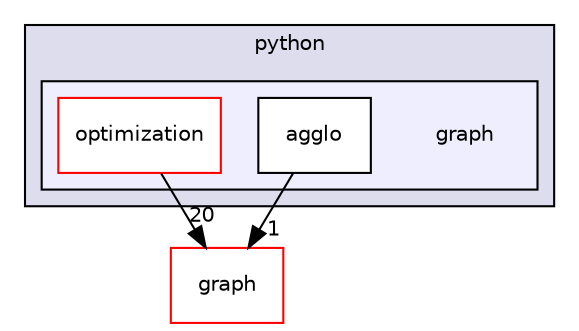 digraph "/home/tbeier/src/nifty/include/nifty/python/graph" {
  compound=true
  node [ fontsize="10", fontname="Helvetica"];
  edge [ labelfontsize="10", labelfontname="Helvetica"];
  subgraph clusterdir_cde87ff3f0621c6eb086168e89ee3846 {
    graph [ bgcolor="#ddddee", pencolor="black", label="python" fontname="Helvetica", fontsize="10", URL="dir_cde87ff3f0621c6eb086168e89ee3846.html"]
  subgraph clusterdir_c64d27aee0bf2eb7c458679761617dd0 {
    graph [ bgcolor="#eeeeff", pencolor="black", label="" URL="dir_c64d27aee0bf2eb7c458679761617dd0.html"];
    dir_c64d27aee0bf2eb7c458679761617dd0 [shape=plaintext label="graph"];
    dir_266ff9365ef7ea0a9fb20b9574f9ac45 [shape=box label="agglo" color="black" fillcolor="white" style="filled" URL="dir_266ff9365ef7ea0a9fb20b9574f9ac45.html"];
    dir_7613e4593e2fbdde9830c64e83c472d0 [shape=box label="optimization" color="red" fillcolor="white" style="filled" URL="dir_7613e4593e2fbdde9830c64e83c472d0.html"];
  }
  }
  dir_97733e685c53c2f7d0cfad6459fbedee [shape=box label="graph" fillcolor="white" style="filled" color="red" URL="dir_97733e685c53c2f7d0cfad6459fbedee.html"];
  dir_7613e4593e2fbdde9830c64e83c472d0->dir_97733e685c53c2f7d0cfad6459fbedee [headlabel="20", labeldistance=1.5 headhref="dir_000026_000011.html"];
  dir_266ff9365ef7ea0a9fb20b9574f9ac45->dir_97733e685c53c2f7d0cfad6459fbedee [headlabel="1", labeldistance=1.5 headhref="dir_000042_000011.html"];
}
